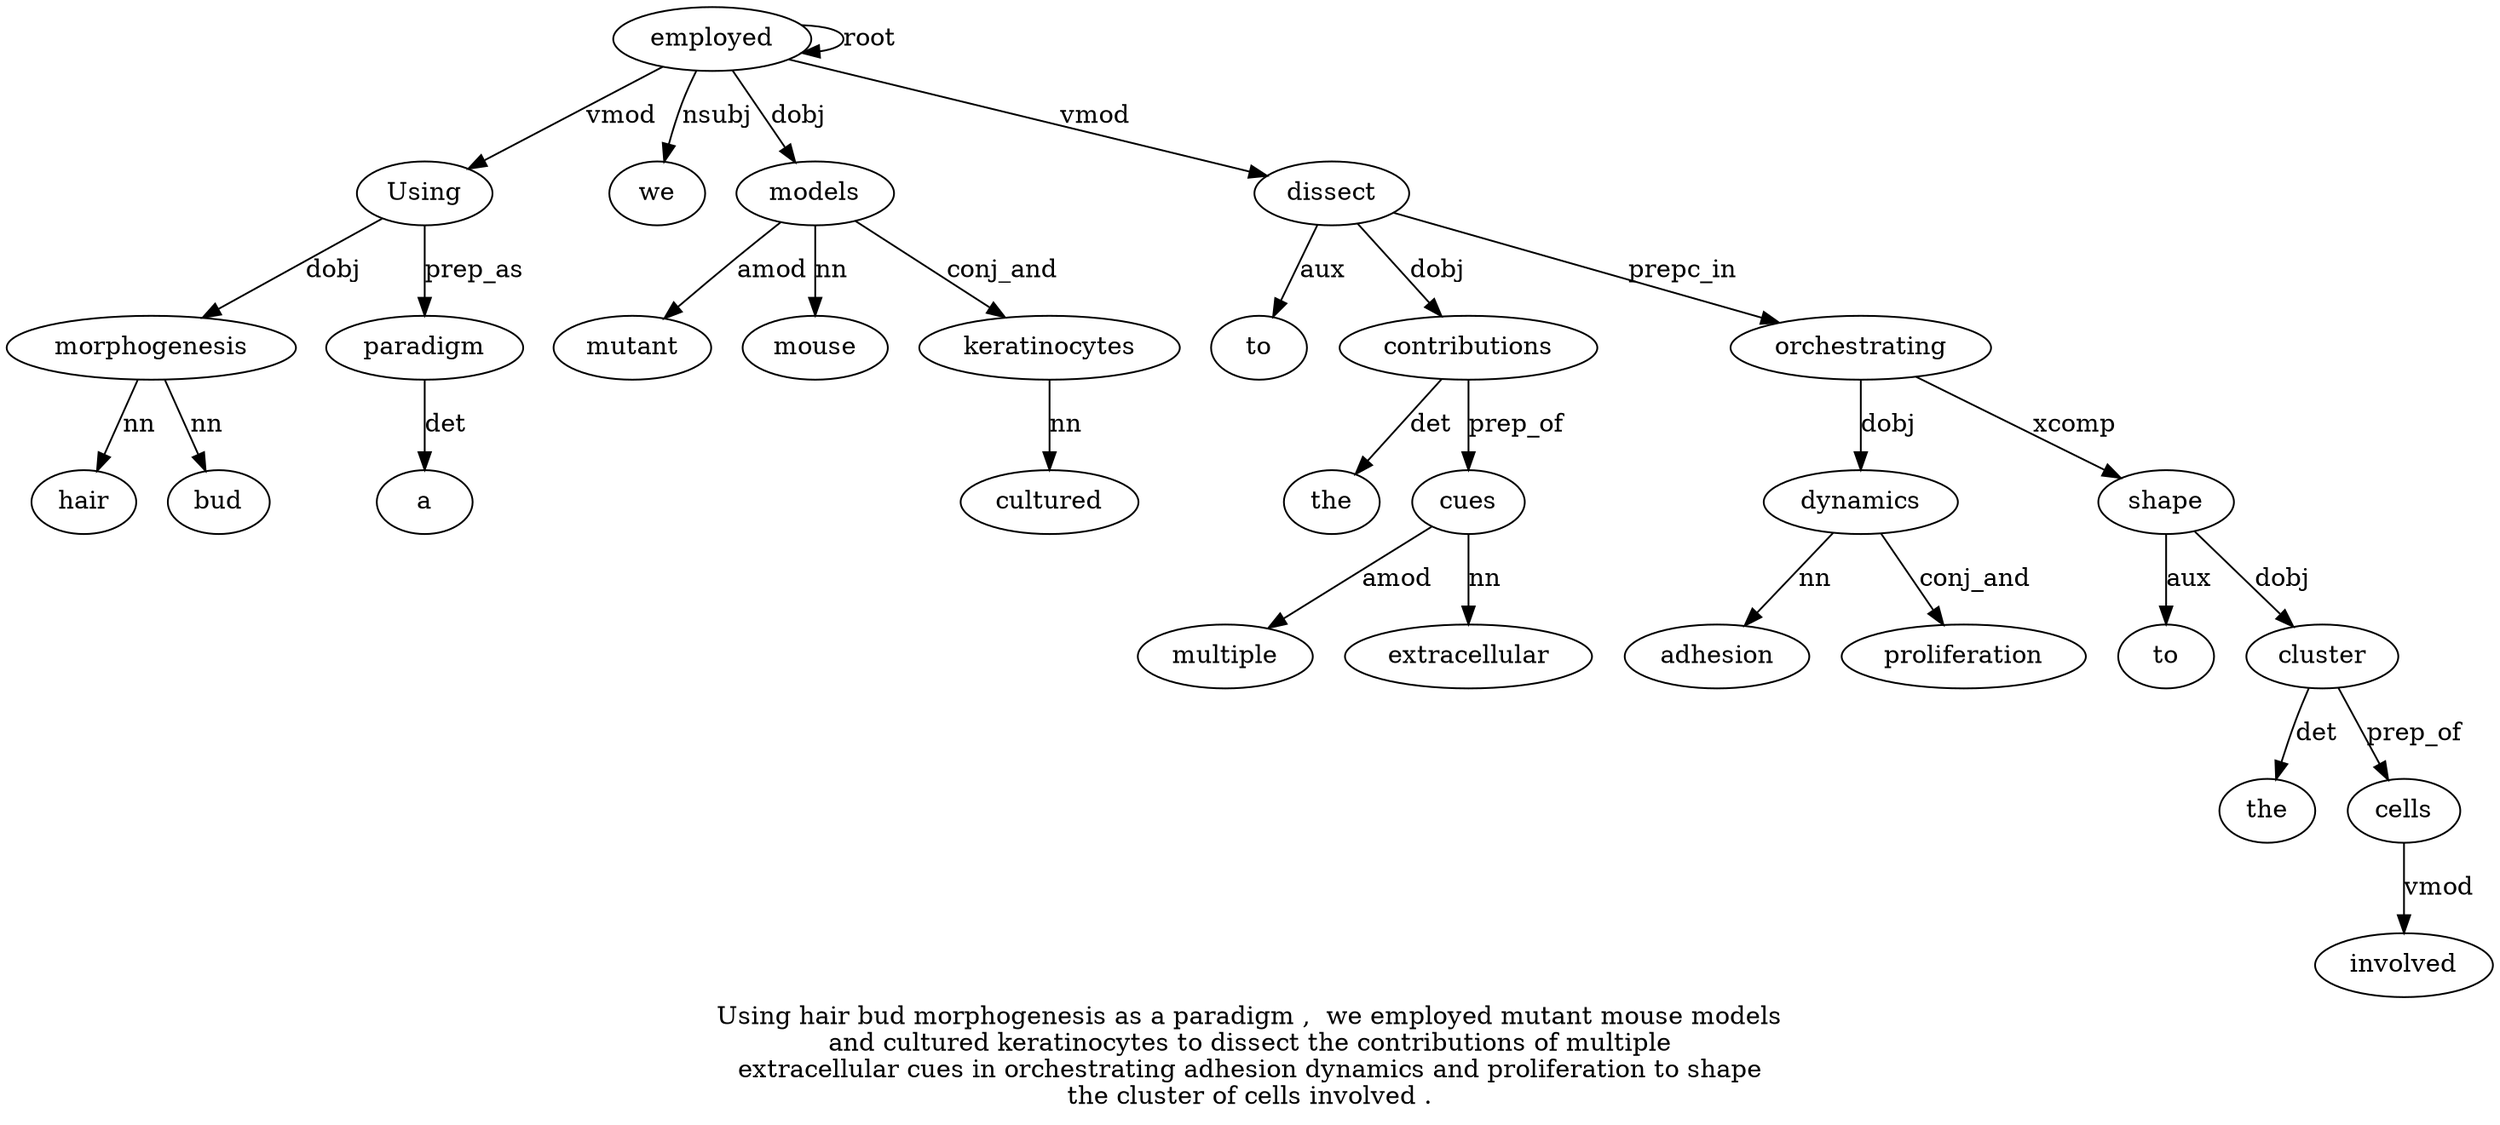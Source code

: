 digraph "Using hair bud morphogenesis as a paradigm ,  we employed mutant mouse models and cultured keratinocytes to dissect the contributions of multiple extracellular cues in orchestrating adhesion dynamics and proliferation to shape the cluster of cells involved ." {
label="Using hair bud morphogenesis as a paradigm ,  we employed mutant mouse models
and cultured keratinocytes to dissect the contributions of multiple
extracellular cues in orchestrating adhesion dynamics and proliferation to shape
the cluster of cells involved .";
employed10 [style=filled, fillcolor=white, label=employed];
Using1 [style=filled, fillcolor=white, label=Using];
employed10 -> Using1  [label=vmod];
morphogenesis4 [style=filled, fillcolor=white, label=morphogenesis];
hair2 [style=filled, fillcolor=white, label=hair];
morphogenesis4 -> hair2  [label=nn];
bud3 [style=filled, fillcolor=white, label=bud];
morphogenesis4 -> bud3  [label=nn];
Using1 -> morphogenesis4  [label=dobj];
paradigm7 [style=filled, fillcolor=white, label=paradigm];
a6 [style=filled, fillcolor=white, label=a];
paradigm7 -> a6  [label=det];
Using1 -> paradigm7  [label=prep_as];
we9 [style=filled, fillcolor=white, label=we];
employed10 -> we9  [label=nsubj];
employed10 -> employed10  [label=root];
models13 [style=filled, fillcolor=white, label=models];
mutant11 [style=filled, fillcolor=white, label=mutant];
models13 -> mutant11  [label=amod];
mouse12 [style=filled, fillcolor=white, label=mouse];
models13 -> mouse12  [label=nn];
employed10 -> models13  [label=dobj];
keratinocytes16 [style=filled, fillcolor=white, label=keratinocytes];
cultured15 [style=filled, fillcolor=white, label=cultured];
keratinocytes16 -> cultured15  [label=nn];
models13 -> keratinocytes16  [label=conj_and];
dissect18 [style=filled, fillcolor=white, label=dissect];
to17 [style=filled, fillcolor=white, label=to];
dissect18 -> to17  [label=aux];
employed10 -> dissect18  [label=vmod];
contributions20 [style=filled, fillcolor=white, label=contributions];
the19 [style=filled, fillcolor=white, label=the];
contributions20 -> the19  [label=det];
dissect18 -> contributions20  [label=dobj];
cues24 [style=filled, fillcolor=white, label=cues];
multiple22 [style=filled, fillcolor=white, label=multiple];
cues24 -> multiple22  [label=amod];
extracellular23 [style=filled, fillcolor=white, label=extracellular];
cues24 -> extracellular23  [label=nn];
contributions20 -> cues24  [label=prep_of];
orchestrating26 [style=filled, fillcolor=white, label=orchestrating];
dissect18 -> orchestrating26  [label=prepc_in];
dynamics28 [style=filled, fillcolor=white, label=dynamics];
adhesion27 [style=filled, fillcolor=white, label=adhesion];
dynamics28 -> adhesion27  [label=nn];
orchestrating26 -> dynamics28  [label=dobj];
proliferation30 [style=filled, fillcolor=white, label=proliferation];
dynamics28 -> proliferation30  [label=conj_and];
shape32 [style=filled, fillcolor=white, label=shape];
to31 [style=filled, fillcolor=white, label=to];
shape32 -> to31  [label=aux];
orchestrating26 -> shape32  [label=xcomp];
cluster34 [style=filled, fillcolor=white, label=cluster];
the33 [style=filled, fillcolor=white, label=the];
cluster34 -> the33  [label=det];
shape32 -> cluster34  [label=dobj];
cells36 [style=filled, fillcolor=white, label=cells];
cluster34 -> cells36  [label=prep_of];
involved37 [style=filled, fillcolor=white, label=involved];
cells36 -> involved37  [label=vmod];
}
